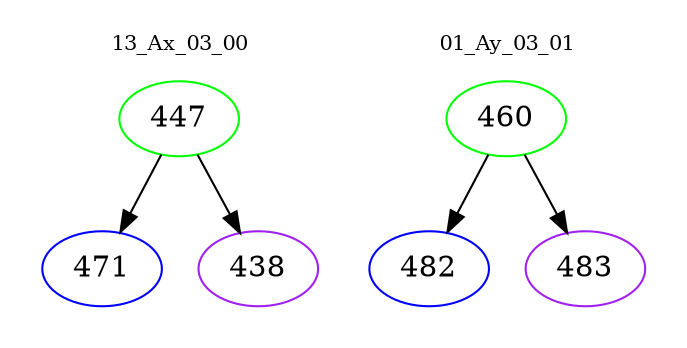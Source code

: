 digraph{
subgraph cluster_0 {
color = white
label = "13_Ax_03_00";
fontsize=10;
T0_447 [label="447", color="green"]
T0_447 -> T0_471 [color="black"]
T0_471 [label="471", color="blue"]
T0_447 -> T0_438 [color="black"]
T0_438 [label="438", color="purple"]
}
subgraph cluster_1 {
color = white
label = "01_Ay_03_01";
fontsize=10;
T1_460 [label="460", color="green"]
T1_460 -> T1_482 [color="black"]
T1_482 [label="482", color="blue"]
T1_460 -> T1_483 [color="black"]
T1_483 [label="483", color="purple"]
}
}
